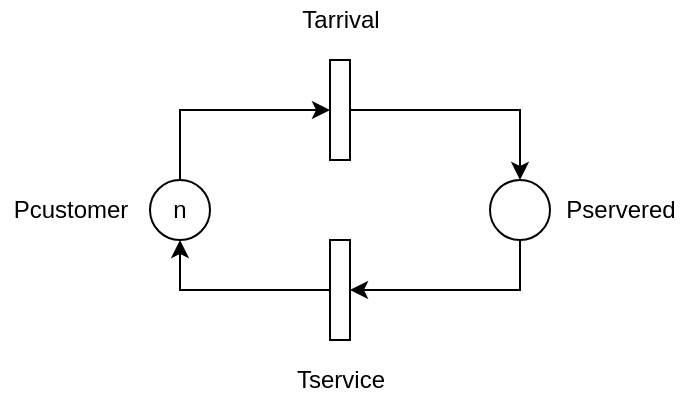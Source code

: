 <mxfile version="14.9.4" type="device"><diagram id="xAHSQMcz1_Kjpg2oic0b" name="Page-1"><mxGraphModel dx="1097" dy="616" grid="1" gridSize="10" guides="1" tooltips="1" connect="1" arrows="1" fold="1" page="1" pageScale="1" pageWidth="827" pageHeight="1169" math="0" shadow="0"><root><mxCell id="0"/><mxCell id="1" parent="0"/><mxCell id="LyFL5Bo-kiGxaEjImvi0-3" style="edgeStyle=orthogonalEdgeStyle;rounded=0;orthogonalLoop=1;jettySize=auto;html=1;exitX=0.5;exitY=0;exitDx=0;exitDy=0;entryX=0.5;entryY=1;entryDx=0;entryDy=0;" edge="1" parent="1" source="LyFL5Bo-kiGxaEjImvi0-1" target="LyFL5Bo-kiGxaEjImvi0-2"><mxGeometry relative="1" as="geometry"/></mxCell><mxCell id="LyFL5Bo-kiGxaEjImvi0-1" value="n" style="ellipse;whiteSpace=wrap;html=1;aspect=fixed;container=0;" vertex="1" parent="1"><mxGeometry x="140" y="170" width="30" height="30" as="geometry"/></mxCell><mxCell id="LyFL5Bo-kiGxaEjImvi0-6" style="edgeStyle=orthogonalEdgeStyle;rounded=0;orthogonalLoop=1;jettySize=auto;html=1;exitX=0.5;exitY=0;exitDx=0;exitDy=0;entryX=0.5;entryY=0;entryDx=0;entryDy=0;" edge="1" parent="1" source="LyFL5Bo-kiGxaEjImvi0-2" target="LyFL5Bo-kiGxaEjImvi0-5"><mxGeometry relative="1" as="geometry"><Array as="points"><mxPoint x="325" y="135"/></Array></mxGeometry></mxCell><mxCell id="LyFL5Bo-kiGxaEjImvi0-2" value="" style="rounded=0;whiteSpace=wrap;html=1;rotation=90;" vertex="1" parent="1"><mxGeometry x="210" y="130" width="50" height="10" as="geometry"/></mxCell><mxCell id="LyFL5Bo-kiGxaEjImvi0-10" style="edgeStyle=orthogonalEdgeStyle;rounded=0;orthogonalLoop=1;jettySize=auto;html=1;exitX=0.5;exitY=1;exitDx=0;exitDy=0;entryX=0.5;entryY=0;entryDx=0;entryDy=0;" edge="1" parent="1" source="LyFL5Bo-kiGxaEjImvi0-5" target="LyFL5Bo-kiGxaEjImvi0-9"><mxGeometry relative="1" as="geometry"/></mxCell><mxCell id="LyFL5Bo-kiGxaEjImvi0-5" value="" style="ellipse;whiteSpace=wrap;html=1;aspect=fixed;container=0;" vertex="1" parent="1"><mxGeometry x="310" y="170" width="30" height="30" as="geometry"/></mxCell><mxCell id="LyFL5Bo-kiGxaEjImvi0-11" style="edgeStyle=orthogonalEdgeStyle;rounded=0;orthogonalLoop=1;jettySize=auto;html=1;exitX=0.5;exitY=1;exitDx=0;exitDy=0;entryX=0.5;entryY=1;entryDx=0;entryDy=0;" edge="1" parent="1" source="LyFL5Bo-kiGxaEjImvi0-9" target="LyFL5Bo-kiGxaEjImvi0-1"><mxGeometry relative="1" as="geometry"/></mxCell><mxCell id="LyFL5Bo-kiGxaEjImvi0-9" value="" style="rounded=0;whiteSpace=wrap;html=1;rotation=90;" vertex="1" parent="1"><mxGeometry x="210" y="220" width="50" height="10" as="geometry"/></mxCell><mxCell id="LyFL5Bo-kiGxaEjImvi0-12" value="Tarrival" style="text;html=1;resizable=0;autosize=1;align=center;verticalAlign=middle;points=[];fillColor=none;strokeColor=none;rounded=0;" vertex="1" parent="1"><mxGeometry x="210" y="80" width="50" height="20" as="geometry"/></mxCell><mxCell id="LyFL5Bo-kiGxaEjImvi0-13" value="Tservice" style="text;html=1;resizable=0;autosize=1;align=center;verticalAlign=middle;points=[];fillColor=none;strokeColor=none;rounded=0;" vertex="1" parent="1"><mxGeometry x="205" y="260" width="60" height="20" as="geometry"/></mxCell><mxCell id="LyFL5Bo-kiGxaEjImvi0-14" value="Pcustomer" style="text;html=1;resizable=0;autosize=1;align=center;verticalAlign=middle;points=[];fillColor=none;strokeColor=none;rounded=0;" vertex="1" parent="1"><mxGeometry x="65" y="175" width="70" height="20" as="geometry"/></mxCell><mxCell id="LyFL5Bo-kiGxaEjImvi0-15" value="Pservered" style="text;html=1;resizable=0;autosize=1;align=center;verticalAlign=middle;points=[];fillColor=none;strokeColor=none;rounded=0;" vertex="1" parent="1"><mxGeometry x="340" y="175" width="70" height="20" as="geometry"/></mxCell></root></mxGraphModel></diagram></mxfile>